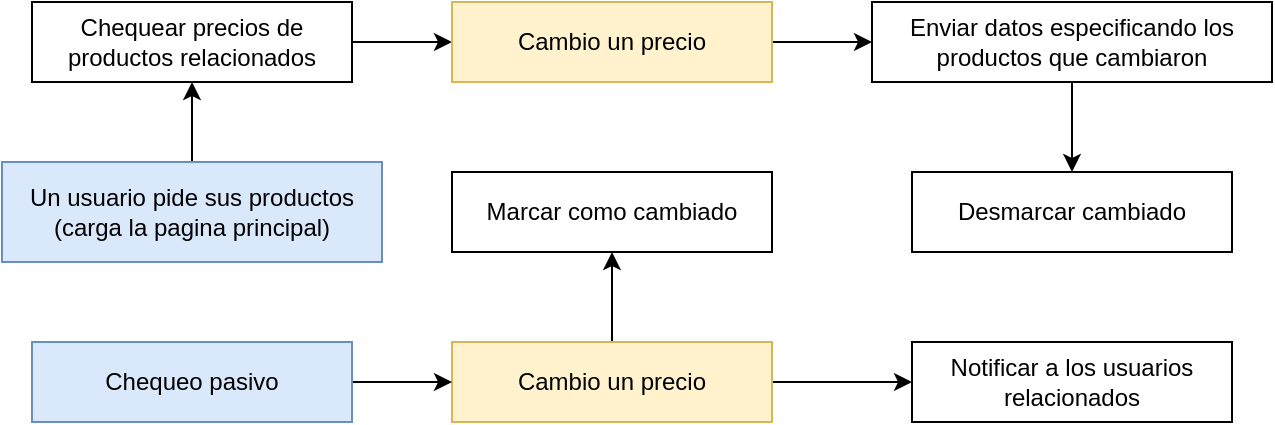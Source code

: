 <mxfile version="12.4.0" type="device" pages="1"><diagram id="ut0beEqft9smhT0gSkk6" name="Página-1"><mxGraphModel dx="868" dy="572" grid="1" gridSize="10" guides="1" tooltips="1" connect="1" arrows="1" fold="1" page="0" pageScale="1" pageWidth="827" pageHeight="1169" math="0" shadow="0"><root><mxCell id="0"/><mxCell id="1" parent="0"/><mxCell id="qiMMHhJnjmhlxy4Clqte-18" value="" style="edgeStyle=orthogonalEdgeStyle;rounded=0;orthogonalLoop=1;jettySize=auto;html=1;" edge="1" parent="1" source="qiMMHhJnjmhlxy4Clqte-1" target="qiMMHhJnjmhlxy4Clqte-17"><mxGeometry relative="1" as="geometry"/></mxCell><mxCell id="qiMMHhJnjmhlxy4Clqte-30" value="" style="edgeStyle=orthogonalEdgeStyle;rounded=0;orthogonalLoop=1;jettySize=auto;html=1;" edge="1" parent="1" source="qiMMHhJnjmhlxy4Clqte-1" target="qiMMHhJnjmhlxy4Clqte-27"><mxGeometry relative="1" as="geometry"/></mxCell><mxCell id="qiMMHhJnjmhlxy4Clqte-1" value="Cambio un precio" style="rounded=0;whiteSpace=wrap;html=1;fillColor=#fff2cc;strokeColor=#d6b656;" vertex="1" parent="1"><mxGeometry x="580" y="275" width="160" height="40" as="geometry"/></mxCell><mxCell id="qiMMHhJnjmhlxy4Clqte-20" value="" style="edgeStyle=orthogonalEdgeStyle;rounded=0;orthogonalLoop=1;jettySize=auto;html=1;" edge="1" parent="1" source="qiMMHhJnjmhlxy4Clqte-13" target="qiMMHhJnjmhlxy4Clqte-19"><mxGeometry relative="1" as="geometry"/></mxCell><mxCell id="qiMMHhJnjmhlxy4Clqte-13" value="Un usuario pide sus productos (carga la pagina principal)" style="rounded=0;whiteSpace=wrap;html=1;fillColor=#dae8fc;strokeColor=#6c8ebf;" vertex="1" parent="1"><mxGeometry x="355" y="185" width="190" height="50" as="geometry"/></mxCell><mxCell id="qiMMHhJnjmhlxy4Clqte-16" style="edgeStyle=orthogonalEdgeStyle;rounded=0;orthogonalLoop=1;jettySize=auto;html=1;" edge="1" parent="1" source="qiMMHhJnjmhlxy4Clqte-14" target="qiMMHhJnjmhlxy4Clqte-1"><mxGeometry relative="1" as="geometry"/></mxCell><mxCell id="qiMMHhJnjmhlxy4Clqte-14" value="Chequeo pasivo" style="rounded=0;whiteSpace=wrap;html=1;fillColor=#dae8fc;strokeColor=#6c8ebf;" vertex="1" parent="1"><mxGeometry x="370" y="275" width="160" height="40" as="geometry"/></mxCell><mxCell id="qiMMHhJnjmhlxy4Clqte-17" value="Notificar a los usuarios relacionados" style="rounded=0;whiteSpace=wrap;html=1;" vertex="1" parent="1"><mxGeometry x="810" y="275" width="160" height="40" as="geometry"/></mxCell><mxCell id="qiMMHhJnjmhlxy4Clqte-22" value="" style="edgeStyle=orthogonalEdgeStyle;rounded=0;orthogonalLoop=1;jettySize=auto;html=1;" edge="1" parent="1" source="qiMMHhJnjmhlxy4Clqte-19" target="qiMMHhJnjmhlxy4Clqte-21"><mxGeometry relative="1" as="geometry"/></mxCell><mxCell id="qiMMHhJnjmhlxy4Clqte-19" value="Chequear precios de productos relacionados" style="rounded=0;whiteSpace=wrap;html=1;" vertex="1" parent="1"><mxGeometry x="370" y="105" width="160" height="40" as="geometry"/></mxCell><mxCell id="qiMMHhJnjmhlxy4Clqte-24" value="" style="edgeStyle=orthogonalEdgeStyle;rounded=0;orthogonalLoop=1;jettySize=auto;html=1;" edge="1" parent="1" source="qiMMHhJnjmhlxy4Clqte-21" target="qiMMHhJnjmhlxy4Clqte-23"><mxGeometry relative="1" as="geometry"/></mxCell><mxCell id="qiMMHhJnjmhlxy4Clqte-21" value="Cambio un precio" style="rounded=0;whiteSpace=wrap;html=1;fillColor=#fff2cc;strokeColor=#d6b656;" vertex="1" parent="1"><mxGeometry x="580" y="105" width="160" height="40" as="geometry"/></mxCell><mxCell id="qiMMHhJnjmhlxy4Clqte-27" value="Marcar como cambiado" style="rounded=0;whiteSpace=wrap;html=1;" vertex="1" parent="1"><mxGeometry x="580" y="190" width="160" height="40" as="geometry"/></mxCell><mxCell id="qiMMHhJnjmhlxy4Clqte-32" value="" style="edgeStyle=orthogonalEdgeStyle;rounded=0;orthogonalLoop=1;jettySize=auto;html=1;" edge="1" parent="1" source="qiMMHhJnjmhlxy4Clqte-23" target="qiMMHhJnjmhlxy4Clqte-31"><mxGeometry relative="1" as="geometry"/></mxCell><mxCell id="qiMMHhJnjmhlxy4Clqte-23" value="Enviar datos especificando los productos que cambiaron" style="rounded=0;whiteSpace=wrap;html=1;" vertex="1" parent="1"><mxGeometry x="790" y="105" width="200" height="40" as="geometry"/></mxCell><mxCell id="qiMMHhJnjmhlxy4Clqte-31" value="Desmarcar cambiado" style="rounded=0;whiteSpace=wrap;html=1;" vertex="1" parent="1"><mxGeometry x="810" y="190" width="160" height="40" as="geometry"/></mxCell></root></mxGraphModel></diagram></mxfile>